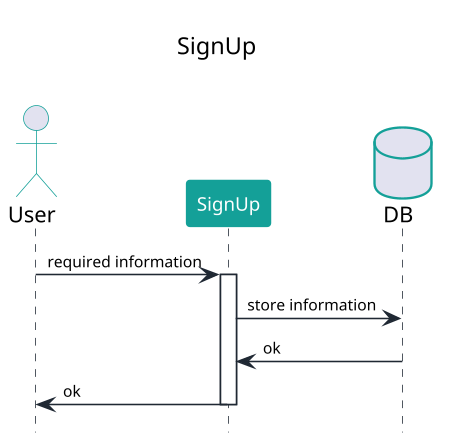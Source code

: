 @startuml signup
hide footbox
    center header \n<font color=black size=15>SignUp</font> \n\n
skinparam dpi 150
skinparam sequence {
    LifeLineBorderColor #1F2833
    ArrowFontSize 10
    ArrowColor #1F2833
    ParticipantPediting 20
    ParticipantFontSize 12
    ParticipantFontColor #FFFFFF
    ParticipantBorderColor #14A098
    ParticipantBackgroundColor #14A098
}

skinparam ActorBorderColor #14A098
skinparam DatabaseBorderColor #14A098
    actor User
    participant SignUp
    database DB
    User -> SignUp : required information
    activate SignUp
    SignUp -> DB : store information
    DB -> SignUp : ok
    SignUp -> User : ok
    deactivate SignUp
@enduml
    